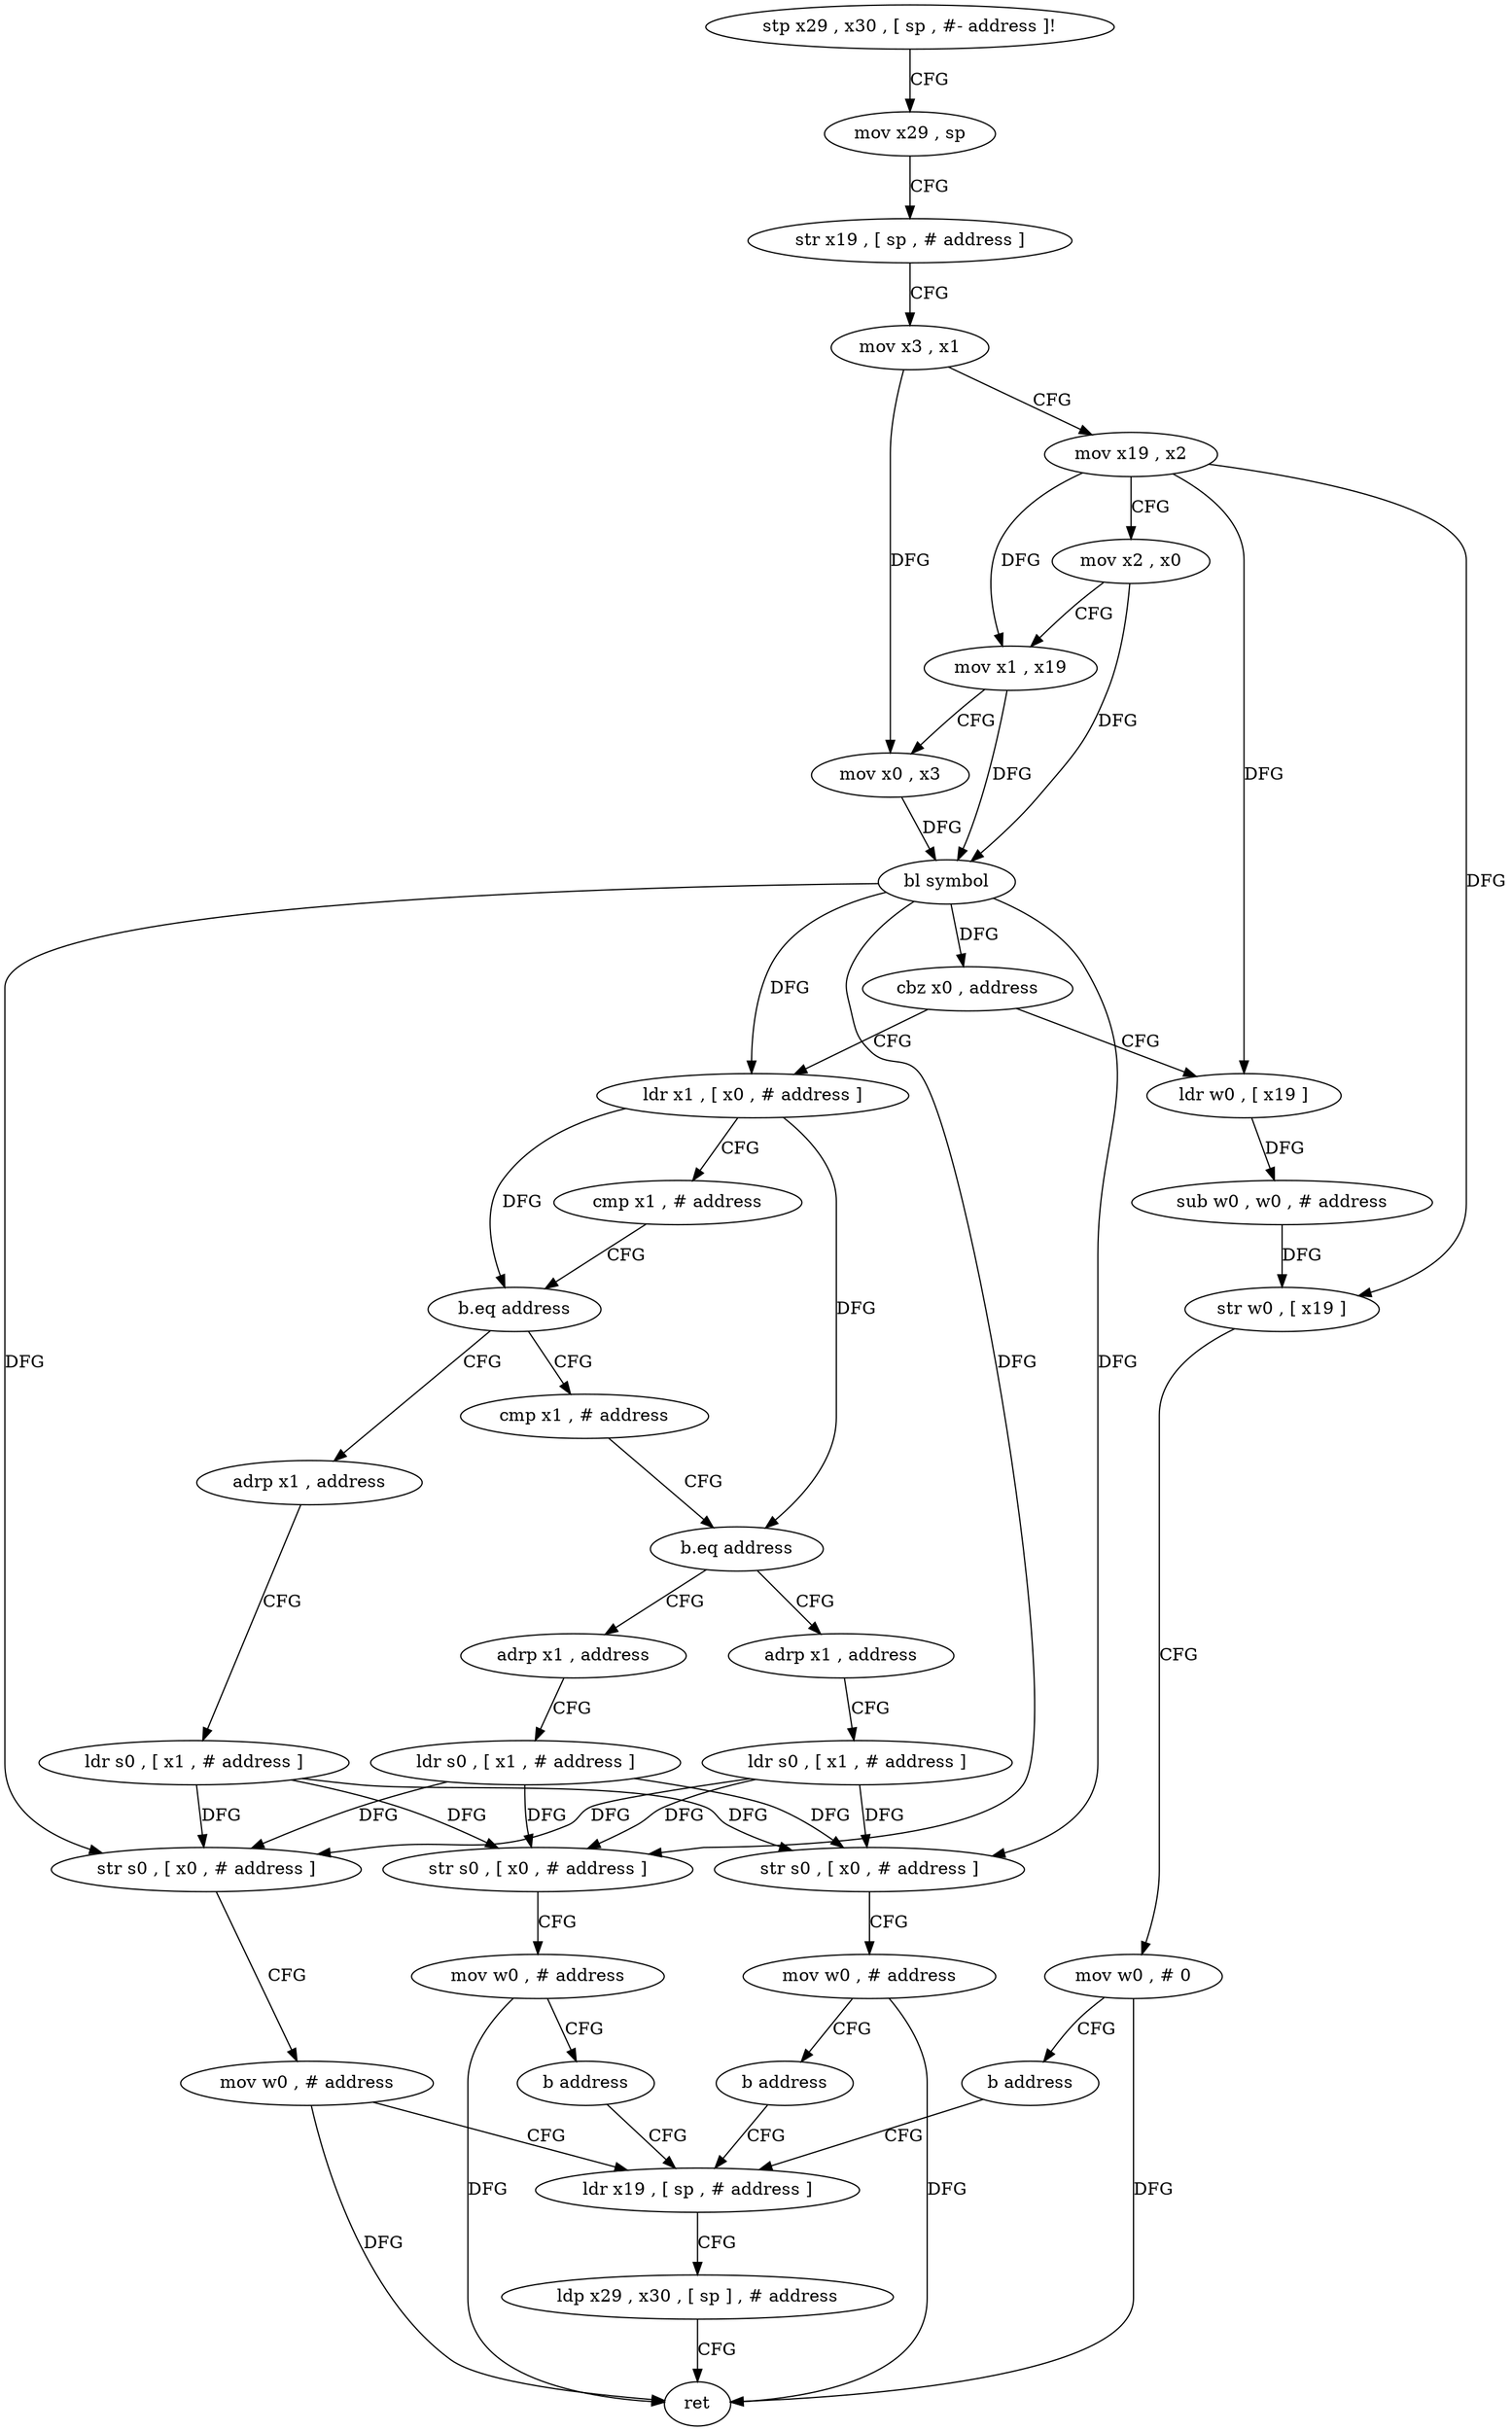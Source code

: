 digraph "func" {
"4248992" [label = "stp x29 , x30 , [ sp , #- address ]!" ]
"4248996" [label = "mov x29 , sp" ]
"4249000" [label = "str x19 , [ sp , # address ]" ]
"4249004" [label = "mov x3 , x1" ]
"4249008" [label = "mov x19 , x2" ]
"4249012" [label = "mov x2 , x0" ]
"4249016" [label = "mov x1 , x19" ]
"4249020" [label = "mov x0 , x3" ]
"4249024" [label = "bl symbol" ]
"4249028" [label = "cbz x0 , address" ]
"4249120" [label = "ldr w0 , [ x19 ]" ]
"4249032" [label = "ldr x1 , [ x0 , # address ]" ]
"4249124" [label = "sub w0 , w0 , # address" ]
"4249128" [label = "str w0 , [ x19 ]" ]
"4249132" [label = "mov w0 , # 0" ]
"4249136" [label = "b address" ]
"4249068" [label = "ldr x19 , [ sp , # address ]" ]
"4249036" [label = "cmp x1 , # address" ]
"4249040" [label = "b.eq address" ]
"4249080" [label = "adrp x1 , address" ]
"4249044" [label = "cmp x1 , # address" ]
"4249072" [label = "ldp x29 , x30 , [ sp ] , # address" ]
"4249076" [label = "ret" ]
"4249084" [label = "ldr s0 , [ x1 , # address ]" ]
"4249088" [label = "str s0 , [ x0 , # address ]" ]
"4249092" [label = "mov w0 , # address" ]
"4249096" [label = "b address" ]
"4249048" [label = "b.eq address" ]
"4249100" [label = "adrp x1 , address" ]
"4249052" [label = "adrp x1 , address" ]
"4249104" [label = "ldr s0 , [ x1 , # address ]" ]
"4249108" [label = "str s0 , [ x0 , # address ]" ]
"4249112" [label = "mov w0 , # address" ]
"4249116" [label = "b address" ]
"4249056" [label = "ldr s0 , [ x1 , # address ]" ]
"4249060" [label = "str s0 , [ x0 , # address ]" ]
"4249064" [label = "mov w0 , # address" ]
"4248992" -> "4248996" [ label = "CFG" ]
"4248996" -> "4249000" [ label = "CFG" ]
"4249000" -> "4249004" [ label = "CFG" ]
"4249004" -> "4249008" [ label = "CFG" ]
"4249004" -> "4249020" [ label = "DFG" ]
"4249008" -> "4249012" [ label = "CFG" ]
"4249008" -> "4249016" [ label = "DFG" ]
"4249008" -> "4249120" [ label = "DFG" ]
"4249008" -> "4249128" [ label = "DFG" ]
"4249012" -> "4249016" [ label = "CFG" ]
"4249012" -> "4249024" [ label = "DFG" ]
"4249016" -> "4249020" [ label = "CFG" ]
"4249016" -> "4249024" [ label = "DFG" ]
"4249020" -> "4249024" [ label = "DFG" ]
"4249024" -> "4249028" [ label = "DFG" ]
"4249024" -> "4249032" [ label = "DFG" ]
"4249024" -> "4249088" [ label = "DFG" ]
"4249024" -> "4249108" [ label = "DFG" ]
"4249024" -> "4249060" [ label = "DFG" ]
"4249028" -> "4249120" [ label = "CFG" ]
"4249028" -> "4249032" [ label = "CFG" ]
"4249120" -> "4249124" [ label = "DFG" ]
"4249032" -> "4249036" [ label = "CFG" ]
"4249032" -> "4249040" [ label = "DFG" ]
"4249032" -> "4249048" [ label = "DFG" ]
"4249124" -> "4249128" [ label = "DFG" ]
"4249128" -> "4249132" [ label = "CFG" ]
"4249132" -> "4249136" [ label = "CFG" ]
"4249132" -> "4249076" [ label = "DFG" ]
"4249136" -> "4249068" [ label = "CFG" ]
"4249068" -> "4249072" [ label = "CFG" ]
"4249036" -> "4249040" [ label = "CFG" ]
"4249040" -> "4249080" [ label = "CFG" ]
"4249040" -> "4249044" [ label = "CFG" ]
"4249080" -> "4249084" [ label = "CFG" ]
"4249044" -> "4249048" [ label = "CFG" ]
"4249072" -> "4249076" [ label = "CFG" ]
"4249084" -> "4249088" [ label = "DFG" ]
"4249084" -> "4249108" [ label = "DFG" ]
"4249084" -> "4249060" [ label = "DFG" ]
"4249088" -> "4249092" [ label = "CFG" ]
"4249092" -> "4249096" [ label = "CFG" ]
"4249092" -> "4249076" [ label = "DFG" ]
"4249096" -> "4249068" [ label = "CFG" ]
"4249048" -> "4249100" [ label = "CFG" ]
"4249048" -> "4249052" [ label = "CFG" ]
"4249100" -> "4249104" [ label = "CFG" ]
"4249052" -> "4249056" [ label = "CFG" ]
"4249104" -> "4249108" [ label = "DFG" ]
"4249104" -> "4249088" [ label = "DFG" ]
"4249104" -> "4249060" [ label = "DFG" ]
"4249108" -> "4249112" [ label = "CFG" ]
"4249112" -> "4249116" [ label = "CFG" ]
"4249112" -> "4249076" [ label = "DFG" ]
"4249116" -> "4249068" [ label = "CFG" ]
"4249056" -> "4249060" [ label = "DFG" ]
"4249056" -> "4249088" [ label = "DFG" ]
"4249056" -> "4249108" [ label = "DFG" ]
"4249060" -> "4249064" [ label = "CFG" ]
"4249064" -> "4249068" [ label = "CFG" ]
"4249064" -> "4249076" [ label = "DFG" ]
}
